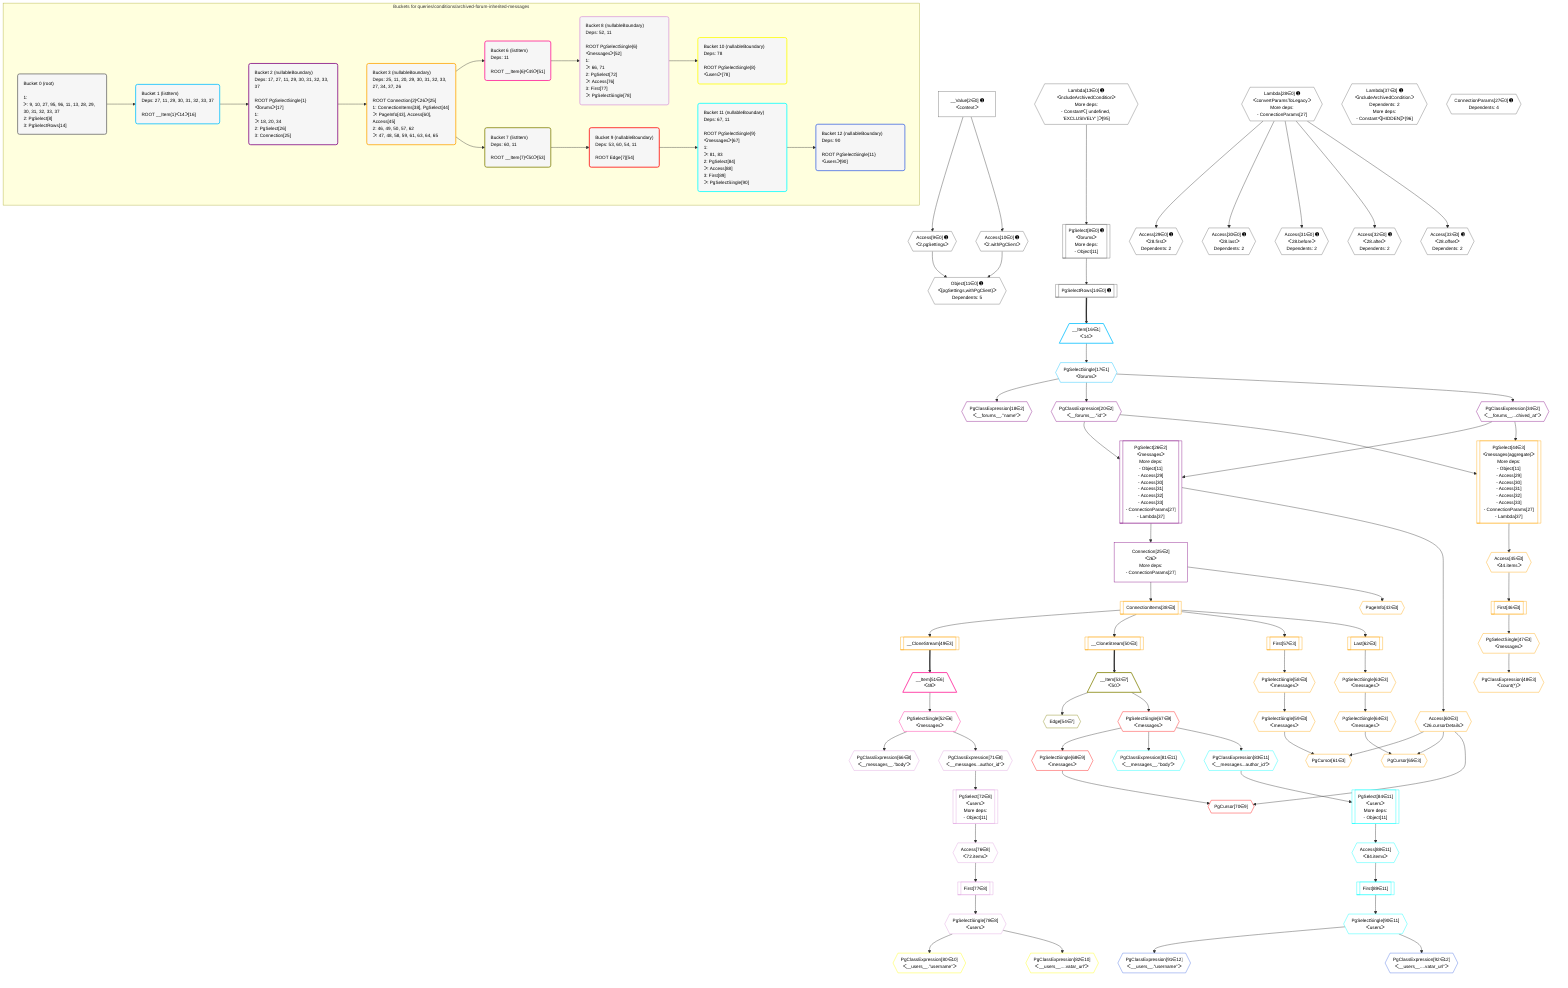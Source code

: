 %%{init: {'themeVariables': { 'fontSize': '12px'}}}%%
graph TD
    classDef path fill:#eee,stroke:#000,color:#000
    classDef plan fill:#fff,stroke-width:1px,color:#000
    classDef itemplan fill:#fff,stroke-width:2px,color:#000
    classDef unbatchedplan fill:#dff,stroke-width:1px,color:#000
    classDef sideeffectplan fill:#fcc,stroke-width:2px,color:#000
    classDef bucket fill:#f6f6f6,color:#000,stroke-width:2px,text-align:left

    subgraph "Buckets for queries/conditions/archived-forum-inherited-messages"
    Bucket0("Bucket 0 (root)<br /><br />1: <br />ᐳ: 9, 10, 27, 95, 96, 11, 13, 28, 29, 30, 31, 32, 33, 37<br />2: PgSelect[8]<br />3: PgSelectRows[14]"):::bucket
    Bucket1("Bucket 1 (listItem)<br />Deps: 27, 11, 29, 30, 31, 32, 33, 37<br /><br />ROOT __Item{1}ᐸ14ᐳ[16]"):::bucket
    Bucket2("Bucket 2 (nullableBoundary)<br />Deps: 17, 27, 11, 29, 30, 31, 32, 33, 37<br /><br />ROOT PgSelectSingle{1}ᐸforumsᐳ[17]<br />1: <br />ᐳ: 18, 20, 34<br />2: PgSelect[26]<br />3: Connection[25]"):::bucket
    Bucket3("Bucket 3 (nullableBoundary)<br />Deps: 25, 11, 20, 29, 30, 31, 32, 33, 27, 34, 37, 26<br /><br />ROOT Connection{2}ᐸ26ᐳ[25]<br />1: ConnectionItems[38], PgSelect[44]<br />ᐳ: PageInfo[43], Access[60], Access[45]<br />2: 46, 49, 50, 57, 62<br />ᐳ: 47, 48, 58, 59, 61, 63, 64, 65"):::bucket
    Bucket6("Bucket 6 (listItem)<br />Deps: 11<br /><br />ROOT __Item{6}ᐸ49ᐳ[51]"):::bucket
    Bucket7("Bucket 7 (listItem)<br />Deps: 60, 11<br /><br />ROOT __Item{7}ᐸ50ᐳ[53]"):::bucket
    Bucket8("Bucket 8 (nullableBoundary)<br />Deps: 52, 11<br /><br />ROOT PgSelectSingle{6}ᐸmessagesᐳ[52]<br />1: <br />ᐳ: 66, 71<br />2: PgSelect[72]<br />ᐳ: Access[76]<br />3: First[77]<br />ᐳ: PgSelectSingle[78]"):::bucket
    Bucket9("Bucket 9 (nullableBoundary)<br />Deps: 53, 60, 54, 11<br /><br />ROOT Edge{7}[54]"):::bucket
    Bucket10("Bucket 10 (nullableBoundary)<br />Deps: 78<br /><br />ROOT PgSelectSingle{8}ᐸusersᐳ[78]"):::bucket
    Bucket11("Bucket 11 (nullableBoundary)<br />Deps: 67, 11<br /><br />ROOT PgSelectSingle{9}ᐸmessagesᐳ[67]<br />1: <br />ᐳ: 81, 83<br />2: PgSelect[84]<br />ᐳ: Access[88]<br />3: First[89]<br />ᐳ: PgSelectSingle[90]"):::bucket
    Bucket12("Bucket 12 (nullableBoundary)<br />Deps: 90<br /><br />ROOT PgSelectSingle{11}ᐸusersᐳ[90]"):::bucket
    end
    Bucket0 --> Bucket1
    Bucket1 --> Bucket2
    Bucket2 --> Bucket3
    Bucket3 --> Bucket6 & Bucket7
    Bucket6 --> Bucket8
    Bucket7 --> Bucket9
    Bucket8 --> Bucket10
    Bucket9 --> Bucket11
    Bucket11 --> Bucket12

    %% plan dependencies
    PgSelect8[["PgSelect[8∈0] ➊<br />ᐸforumsᐳ<br />More deps:<br />- Object[11]"]]:::plan
    Lambda13{{"Lambda[13∈0] ➊<br />ᐸincludeArchivedConditionᐳ<br />More deps:<br />- Constantᐸ[ undefined, 'EXCLUSIVELY' ]ᐳ[95]"}}:::plan
    Lambda13 --> PgSelect8
    Object11{{"Object[11∈0] ➊<br />ᐸ{pgSettings,withPgClient}ᐳ<br />Dependents: 5"}}:::plan
    Access9{{"Access[9∈0] ➊<br />ᐸ2.pgSettingsᐳ"}}:::plan
    Access10{{"Access[10∈0] ➊<br />ᐸ2.withPgClientᐳ"}}:::plan
    Access9 & Access10 --> Object11
    __Value2["__Value[2∈0] ➊<br />ᐸcontextᐳ"]:::plan
    __Value2 --> Access9
    __Value2 --> Access10
    PgSelectRows14[["PgSelectRows[14∈0] ➊"]]:::plan
    PgSelect8 --> PgSelectRows14
    Lambda28{{"Lambda[28∈0] ➊<br />ᐸconvertParamsToLegacyᐳ<br />More deps:<br />- ConnectionParams[27]"}}:::plan
    Access29{{"Access[29∈0] ➊<br />ᐸ28.firstᐳ<br />Dependents: 2"}}:::plan
    Lambda28 --> Access29
    Access30{{"Access[30∈0] ➊<br />ᐸ28.lastᐳ<br />Dependents: 2"}}:::plan
    Lambda28 --> Access30
    Access31{{"Access[31∈0] ➊<br />ᐸ28.beforeᐳ<br />Dependents: 2"}}:::plan
    Lambda28 --> Access31
    Access32{{"Access[32∈0] ➊<br />ᐸ28.afterᐳ<br />Dependents: 2"}}:::plan
    Lambda28 --> Access32
    Access33{{"Access[33∈0] ➊<br />ᐸ28.offsetᐳ<br />Dependents: 2"}}:::plan
    Lambda28 --> Access33
    Lambda37{{"Lambda[37∈0] ➊<br />ᐸincludeArchivedConditionᐳ<br />Dependents: 2<br />More deps:<br />- Constantᐸ[HIDDEN]ᐳ[96]"}}:::plan
    ConnectionParams27{{"ConnectionParams[27∈0] ➊<br />Dependents: 4"}}:::plan
    __Item16[/"__Item[16∈1]<br />ᐸ14ᐳ"\]:::itemplan
    PgSelectRows14 ==> __Item16
    PgSelectSingle17{{"PgSelectSingle[17∈1]<br />ᐸforumsᐳ"}}:::plan
    __Item16 --> PgSelectSingle17
    PgSelect26[["PgSelect[26∈2]<br />ᐸmessagesᐳ<br />More deps:<br />- Object[11]<br />- Access[29]<br />- Access[30]<br />- Access[31]<br />- Access[32]<br />- Access[33]<br />- ConnectionParams[27]<br />- Lambda[37]"]]:::plan
    PgClassExpression20{{"PgClassExpression[20∈2]<br />ᐸ__forums__.”id”ᐳ"}}:::plan
    PgClassExpression34{{"PgClassExpression[34∈2]<br />ᐸ__forums__...chived_at”ᐳ"}}:::plan
    PgClassExpression20 & PgClassExpression34 --> PgSelect26
    Connection25["Connection[25∈2]<br />ᐸ26ᐳ<br />More deps:<br />- ConnectionParams[27]"]:::plan
    PgSelect26 --> Connection25
    PgClassExpression18{{"PgClassExpression[18∈2]<br />ᐸ__forums__.”name”ᐳ"}}:::plan
    PgSelectSingle17 --> PgClassExpression18
    PgSelectSingle17 --> PgClassExpression20
    PgSelectSingle17 --> PgClassExpression34
    PgSelect44[["PgSelect[44∈3]<br />ᐸmessages(aggregate)ᐳ<br />More deps:<br />- Object[11]<br />- Access[29]<br />- Access[30]<br />- Access[31]<br />- Access[32]<br />- Access[33]<br />- ConnectionParams[27]<br />- Lambda[37]"]]:::plan
    PgClassExpression20 & PgClassExpression34 --> PgSelect44
    PgCursor61{{"PgCursor[61∈3]"}}:::plan
    PgSelectSingle59{{"PgSelectSingle[59∈3]<br />ᐸmessagesᐳ"}}:::plan
    Access60{{"Access[60∈3]<br />ᐸ26.cursorDetailsᐳ"}}:::plan
    PgSelectSingle59 & Access60 --> PgCursor61
    PgCursor65{{"PgCursor[65∈3]"}}:::plan
    PgSelectSingle64{{"PgSelectSingle[64∈3]<br />ᐸmessagesᐳ"}}:::plan
    PgSelectSingle64 & Access60 --> PgCursor65
    ConnectionItems38[["ConnectionItems[38∈3]"]]:::plan
    Connection25 --> ConnectionItems38
    PageInfo43{{"PageInfo[43∈3]"}}:::plan
    Connection25 --> PageInfo43
    Access45{{"Access[45∈3]<br />ᐸ44.itemsᐳ"}}:::plan
    PgSelect44 --> Access45
    First46[["First[46∈3]"]]:::plan
    Access45 --> First46
    PgSelectSingle47{{"PgSelectSingle[47∈3]<br />ᐸmessagesᐳ"}}:::plan
    First46 --> PgSelectSingle47
    PgClassExpression48{{"PgClassExpression[48∈3]<br />ᐸcount(*)ᐳ"}}:::plan
    PgSelectSingle47 --> PgClassExpression48
    __CloneStream49[["__CloneStream[49∈3]"]]:::plan
    ConnectionItems38 --> __CloneStream49
    __CloneStream50[["__CloneStream[50∈3]"]]:::plan
    ConnectionItems38 --> __CloneStream50
    First57[["First[57∈3]"]]:::plan
    ConnectionItems38 --> First57
    PgSelectSingle58{{"PgSelectSingle[58∈3]<br />ᐸmessagesᐳ"}}:::plan
    First57 --> PgSelectSingle58
    PgSelectSingle58 --> PgSelectSingle59
    PgSelect26 --> Access60
    Last62[["Last[62∈3]"]]:::plan
    ConnectionItems38 --> Last62
    PgSelectSingle63{{"PgSelectSingle[63∈3]<br />ᐸmessagesᐳ"}}:::plan
    Last62 --> PgSelectSingle63
    PgSelectSingle63 --> PgSelectSingle64
    __Item51[/"__Item[51∈6]<br />ᐸ49ᐳ"\]:::itemplan
    __CloneStream49 ==> __Item51
    PgSelectSingle52{{"PgSelectSingle[52∈6]<br />ᐸmessagesᐳ"}}:::plan
    __Item51 --> PgSelectSingle52
    __Item53[/"__Item[53∈7]<br />ᐸ50ᐳ"\]:::itemplan
    __CloneStream50 ==> __Item53
    Edge54{{"Edge[54∈7]"}}:::plan
    __Item53 --> Edge54
    PgSelect72[["PgSelect[72∈8]<br />ᐸusersᐳ<br />More deps:<br />- Object[11]"]]:::plan
    PgClassExpression71{{"PgClassExpression[71∈8]<br />ᐸ__messages...author_id”ᐳ"}}:::plan
    PgClassExpression71 --> PgSelect72
    PgClassExpression66{{"PgClassExpression[66∈8]<br />ᐸ__messages__.”body”ᐳ"}}:::plan
    PgSelectSingle52 --> PgClassExpression66
    PgSelectSingle52 --> PgClassExpression71
    Access76{{"Access[76∈8]<br />ᐸ72.itemsᐳ"}}:::plan
    PgSelect72 --> Access76
    First77[["First[77∈8]"]]:::plan
    Access76 --> First77
    PgSelectSingle78{{"PgSelectSingle[78∈8]<br />ᐸusersᐳ"}}:::plan
    First77 --> PgSelectSingle78
    PgCursor70{{"PgCursor[70∈9]"}}:::plan
    PgSelectSingle68{{"PgSelectSingle[68∈9]<br />ᐸmessagesᐳ"}}:::plan
    PgSelectSingle68 & Access60 --> PgCursor70
    PgSelectSingle67{{"PgSelectSingle[67∈9]<br />ᐸmessagesᐳ"}}:::plan
    __Item53 --> PgSelectSingle67
    PgSelectSingle67 --> PgSelectSingle68
    PgClassExpression80{{"PgClassExpression[80∈10]<br />ᐸ__users__.”username”ᐳ"}}:::plan
    PgSelectSingle78 --> PgClassExpression80
    PgClassExpression82{{"PgClassExpression[82∈10]<br />ᐸ__users__....vatar_url”ᐳ"}}:::plan
    PgSelectSingle78 --> PgClassExpression82
    PgSelect84[["PgSelect[84∈11]<br />ᐸusersᐳ<br />More deps:<br />- Object[11]"]]:::plan
    PgClassExpression83{{"PgClassExpression[83∈11]<br />ᐸ__messages...author_id”ᐳ"}}:::plan
    PgClassExpression83 --> PgSelect84
    PgClassExpression81{{"PgClassExpression[81∈11]<br />ᐸ__messages__.”body”ᐳ"}}:::plan
    PgSelectSingle67 --> PgClassExpression81
    PgSelectSingle67 --> PgClassExpression83
    Access88{{"Access[88∈11]<br />ᐸ84.itemsᐳ"}}:::plan
    PgSelect84 --> Access88
    First89[["First[89∈11]"]]:::plan
    Access88 --> First89
    PgSelectSingle90{{"PgSelectSingle[90∈11]<br />ᐸusersᐳ"}}:::plan
    First89 --> PgSelectSingle90
    PgClassExpression91{{"PgClassExpression[91∈12]<br />ᐸ__users__.”username”ᐳ"}}:::plan
    PgSelectSingle90 --> PgClassExpression91
    PgClassExpression92{{"PgClassExpression[92∈12]<br />ᐸ__users__....vatar_url”ᐳ"}}:::plan
    PgSelectSingle90 --> PgClassExpression92

    %% define steps
    classDef bucket0 stroke:#696969
    class Bucket0,__Value2,PgSelect8,Access9,Access10,Object11,Lambda13,PgSelectRows14,ConnectionParams27,Lambda28,Access29,Access30,Access31,Access32,Access33,Lambda37 bucket0
    classDef bucket1 stroke:#00bfff
    class Bucket1,__Item16,PgSelectSingle17 bucket1
    classDef bucket2 stroke:#7f007f
    class Bucket2,PgClassExpression18,PgClassExpression20,Connection25,PgSelect26,PgClassExpression34 bucket2
    classDef bucket3 stroke:#ffa500
    class Bucket3,ConnectionItems38,PageInfo43,PgSelect44,Access45,First46,PgSelectSingle47,PgClassExpression48,__CloneStream49,__CloneStream50,First57,PgSelectSingle58,PgSelectSingle59,Access60,PgCursor61,Last62,PgSelectSingle63,PgSelectSingle64,PgCursor65 bucket3
    classDef bucket6 stroke:#ff1493
    class Bucket6,__Item51,PgSelectSingle52 bucket6
    classDef bucket7 stroke:#808000
    class Bucket7,__Item53,Edge54 bucket7
    classDef bucket8 stroke:#dda0dd
    class Bucket8,PgClassExpression66,PgClassExpression71,PgSelect72,Access76,First77,PgSelectSingle78 bucket8
    classDef bucket9 stroke:#ff0000
    class Bucket9,PgSelectSingle67,PgSelectSingle68,PgCursor70 bucket9
    classDef bucket10 stroke:#ffff00
    class Bucket10,PgClassExpression80,PgClassExpression82 bucket10
    classDef bucket11 stroke:#00ffff
    class Bucket11,PgClassExpression81,PgClassExpression83,PgSelect84,Access88,First89,PgSelectSingle90 bucket11
    classDef bucket12 stroke:#4169e1
    class Bucket12,PgClassExpression91,PgClassExpression92 bucket12